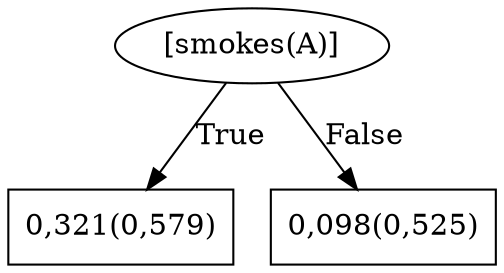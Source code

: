 digraph G{ 
1[label = "[smokes(A)]"];
1 -> 2[label="True"];
1 -> 3[label="False"];
2[shape = box,label = "0,321(0,579)"];
3[shape = box,label = "0,098(0,525)"];
}
